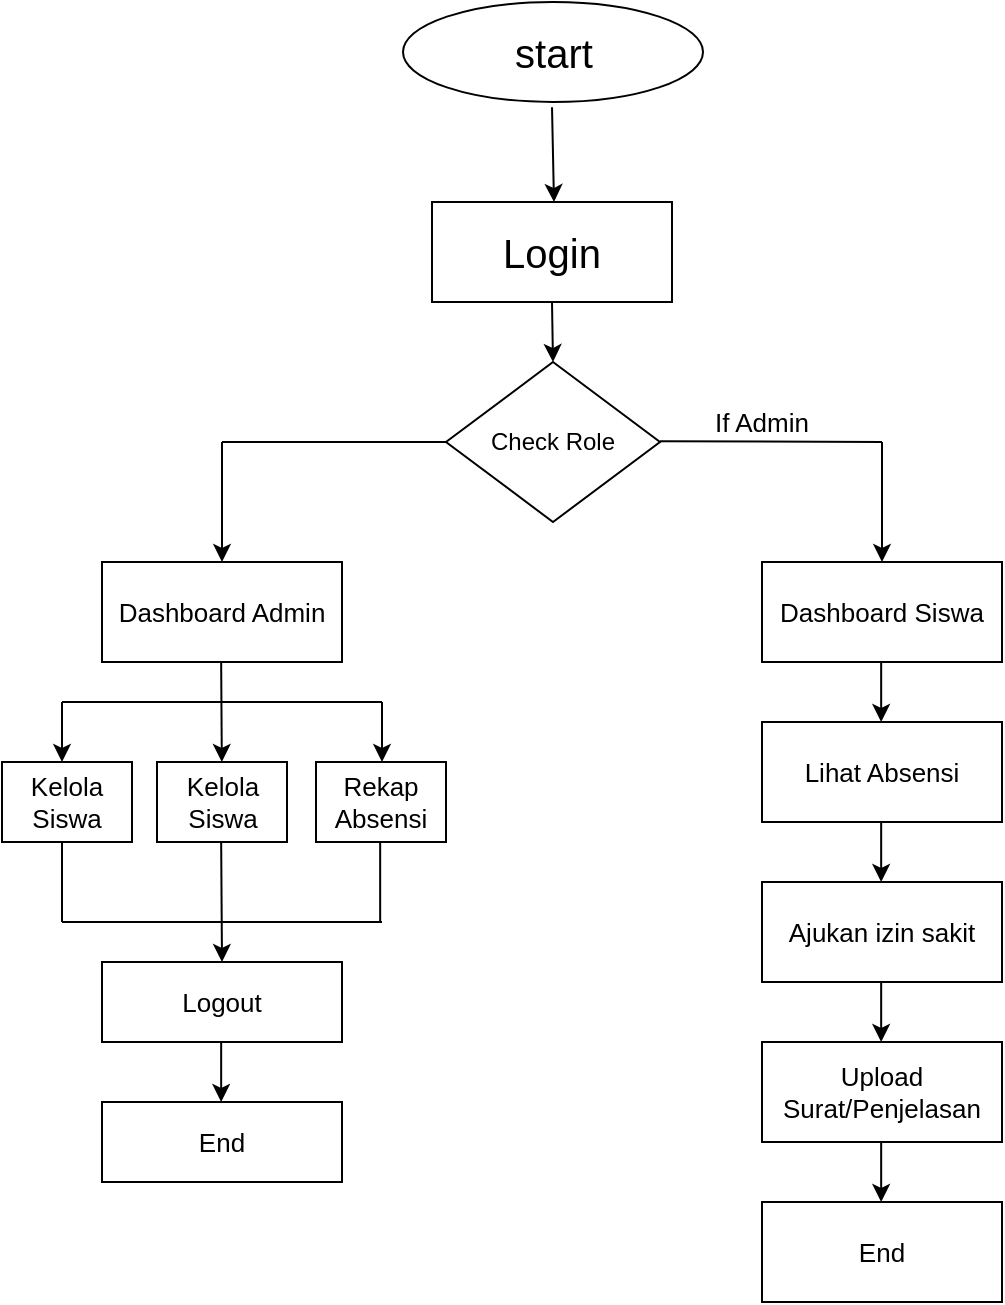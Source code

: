 <mxfile version="28.0.7">
  <diagram name="Page-1" id="AGSKsreDSlLz5hZn4wA5">
    <mxGraphModel dx="1246" dy="676" grid="1" gridSize="10" guides="1" tooltips="1" connect="1" arrows="1" fold="1" page="1" pageScale="1" pageWidth="850" pageHeight="1100" math="0" shadow="0">
      <root>
        <mxCell id="0" />
        <mxCell id="1" parent="0" />
        <mxCell id="nh3qLlso6irezQ9DI_YX-3" value="&lt;font style=&quot;font-size: 20px;&quot;&gt;start&lt;/font&gt;" style="ellipse;whiteSpace=wrap;html=1;" vertex="1" parent="1">
          <mxGeometry x="350.5" y="50" width="150" height="50" as="geometry" />
        </mxCell>
        <mxCell id="nh3qLlso6irezQ9DI_YX-4" value="" style="endArrow=classic;html=1;rounded=0;exitX=0.46;exitY=1.052;exitDx=0;exitDy=0;exitPerimeter=0;" edge="1" parent="1">
          <mxGeometry width="50" height="50" relative="1" as="geometry">
            <mxPoint x="425" y="102.6" as="sourcePoint" />
            <mxPoint x="426" y="150" as="targetPoint" />
          </mxGeometry>
        </mxCell>
        <mxCell id="nh3qLlso6irezQ9DI_YX-5" value="&lt;font style=&quot;font-size: 20px;&quot;&gt;Login&lt;/font&gt;" style="rounded=0;whiteSpace=wrap;html=1;" vertex="1" parent="1">
          <mxGeometry x="365" y="150" width="120" height="50" as="geometry" />
        </mxCell>
        <mxCell id="nh3qLlso6irezQ9DI_YX-6" value="&lt;font&gt;Check Role&lt;/font&gt;" style="rhombus;whiteSpace=wrap;html=1;fontSize=12;" vertex="1" parent="1">
          <mxGeometry x="372" y="230" width="107" height="80" as="geometry" />
        </mxCell>
        <mxCell id="nh3qLlso6irezQ9DI_YX-7" value="" style="endArrow=classic;html=1;rounded=0;entryX=0.5;entryY=0;entryDx=0;entryDy=0;exitX=0.5;exitY=1;exitDx=0;exitDy=0;" edge="1" parent="1" source="nh3qLlso6irezQ9DI_YX-5" target="nh3qLlso6irezQ9DI_YX-6">
          <mxGeometry width="50" height="50" relative="1" as="geometry">
            <mxPoint x="420" y="200" as="sourcePoint" />
            <mxPoint x="470" y="150" as="targetPoint" />
          </mxGeometry>
        </mxCell>
        <mxCell id="nh3qLlso6irezQ9DI_YX-8" value="" style="endArrow=none;html=1;rounded=0;" edge="1" parent="1">
          <mxGeometry width="50" height="50" relative="1" as="geometry">
            <mxPoint x="260" y="270" as="sourcePoint" />
            <mxPoint x="372" y="270" as="targetPoint" />
          </mxGeometry>
        </mxCell>
        <mxCell id="nh3qLlso6irezQ9DI_YX-11" value="" style="endArrow=classic;html=1;rounded=0;" edge="1" parent="1">
          <mxGeometry width="50" height="50" relative="1" as="geometry">
            <mxPoint x="260" y="270" as="sourcePoint" />
            <mxPoint x="260" y="330" as="targetPoint" />
          </mxGeometry>
        </mxCell>
        <mxCell id="nh3qLlso6irezQ9DI_YX-13" value="&lt;font style=&quot;font-size: 13px;&quot;&gt;Dashboard Admin&lt;/font&gt;" style="rounded=0;whiteSpace=wrap;html=1;fontSize=12;" vertex="1" parent="1">
          <mxGeometry x="200" y="330" width="120" height="50" as="geometry" />
        </mxCell>
        <mxCell id="nh3qLlso6irezQ9DI_YX-14" value="" style="endArrow=none;html=1;rounded=0;" edge="1" parent="1">
          <mxGeometry width="50" height="50" relative="1" as="geometry">
            <mxPoint x="479" y="269.58" as="sourcePoint" />
            <mxPoint x="590" y="270" as="targetPoint" />
          </mxGeometry>
        </mxCell>
        <mxCell id="nh3qLlso6irezQ9DI_YX-16" value="" style="endArrow=classic;html=1;rounded=0;" edge="1" parent="1">
          <mxGeometry width="50" height="50" relative="1" as="geometry">
            <mxPoint x="590" y="270" as="sourcePoint" />
            <mxPoint x="590" y="330" as="targetPoint" />
          </mxGeometry>
        </mxCell>
        <mxCell id="nh3qLlso6irezQ9DI_YX-17" value="&lt;font style=&quot;font-size: 13px;&quot;&gt;Dashboard Siswa&lt;/font&gt;" style="rounded=0;whiteSpace=wrap;html=1;fontSize=12;" vertex="1" parent="1">
          <mxGeometry x="530" y="330" width="120" height="50" as="geometry" />
        </mxCell>
        <mxCell id="nh3qLlso6irezQ9DI_YX-18" value="If Admin" style="text;html=1;align=center;verticalAlign=middle;whiteSpace=wrap;rounded=0;fontSize=13;" vertex="1" parent="1">
          <mxGeometry x="500" y="250" width="60" height="20" as="geometry" />
        </mxCell>
        <mxCell id="nh3qLlso6irezQ9DI_YX-19" value="" style="endArrow=classic;html=1;rounded=0;" edge="1" parent="1">
          <mxGeometry width="50" height="50" relative="1" as="geometry">
            <mxPoint x="589.58" y="380" as="sourcePoint" />
            <mxPoint x="589.58" y="410" as="targetPoint" />
          </mxGeometry>
        </mxCell>
        <mxCell id="nh3qLlso6irezQ9DI_YX-21" value="&lt;font style=&quot;font-size: 13px;&quot;&gt;Lihat Absensi&lt;/font&gt;" style="rounded=0;whiteSpace=wrap;html=1;fontSize=12;" vertex="1" parent="1">
          <mxGeometry x="530" y="410" width="120" height="50" as="geometry" />
        </mxCell>
        <mxCell id="nh3qLlso6irezQ9DI_YX-22" value="" style="endArrow=classic;html=1;rounded=0;" edge="1" parent="1">
          <mxGeometry width="50" height="50" relative="1" as="geometry">
            <mxPoint x="589.58" y="460" as="sourcePoint" />
            <mxPoint x="589.58" y="490" as="targetPoint" />
          </mxGeometry>
        </mxCell>
        <mxCell id="nh3qLlso6irezQ9DI_YX-23" value="&lt;font style=&quot;font-size: 13px;&quot;&gt;Ajukan izin sakit&lt;/font&gt;" style="rounded=0;whiteSpace=wrap;html=1;fontSize=12;" vertex="1" parent="1">
          <mxGeometry x="530" y="490" width="120" height="50" as="geometry" />
        </mxCell>
        <mxCell id="nh3qLlso6irezQ9DI_YX-26" value="" style="endArrow=classic;html=1;rounded=0;" edge="1" parent="1">
          <mxGeometry width="50" height="50" relative="1" as="geometry">
            <mxPoint x="589.58" y="540" as="sourcePoint" />
            <mxPoint x="589.58" y="570" as="targetPoint" />
          </mxGeometry>
        </mxCell>
        <mxCell id="nh3qLlso6irezQ9DI_YX-27" value="&lt;span style=&quot;font-size: 13px;&quot;&gt;Upload Surat/Penjelasan&lt;/span&gt;" style="rounded=0;whiteSpace=wrap;html=1;fontSize=12;" vertex="1" parent="1">
          <mxGeometry x="530" y="570" width="120" height="50" as="geometry" />
        </mxCell>
        <mxCell id="nh3qLlso6irezQ9DI_YX-28" value="" style="endArrow=classic;html=1;rounded=0;" edge="1" parent="1">
          <mxGeometry width="50" height="50" relative="1" as="geometry">
            <mxPoint x="259.58" y="380" as="sourcePoint" />
            <mxPoint x="259.92" y="430" as="targetPoint" />
          </mxGeometry>
        </mxCell>
        <mxCell id="nh3qLlso6irezQ9DI_YX-30" value="" style="endArrow=none;html=1;rounded=0;" edge="1" parent="1">
          <mxGeometry width="50" height="50" relative="1" as="geometry">
            <mxPoint x="180" y="400" as="sourcePoint" />
            <mxPoint x="340" y="400" as="targetPoint" />
          </mxGeometry>
        </mxCell>
        <mxCell id="nh3qLlso6irezQ9DI_YX-31" value="&lt;font style=&quot;font-size: 13px;&quot;&gt;Kelola Siswa&lt;/font&gt;" style="rounded=0;whiteSpace=wrap;html=1;fontSize=12;" vertex="1" parent="1">
          <mxGeometry x="227.5" y="430" width="65" height="40" as="geometry" />
        </mxCell>
        <mxCell id="nh3qLlso6irezQ9DI_YX-32" value="" style="endArrow=classic;html=1;rounded=0;" edge="1" parent="1">
          <mxGeometry width="50" height="50" relative="1" as="geometry">
            <mxPoint x="180" y="400" as="sourcePoint" />
            <mxPoint x="180" y="430" as="targetPoint" />
          </mxGeometry>
        </mxCell>
        <mxCell id="nh3qLlso6irezQ9DI_YX-33" value="&lt;font style=&quot;font-size: 13px;&quot;&gt;Kelola Siswa&lt;/font&gt;" style="rounded=0;whiteSpace=wrap;html=1;fontSize=12;" vertex="1" parent="1">
          <mxGeometry x="150" y="430" width="65" height="40" as="geometry" />
        </mxCell>
        <mxCell id="nh3qLlso6irezQ9DI_YX-34" value="&lt;font style=&quot;font-size: 13px;&quot;&gt;Rekap Absensi&lt;/font&gt;" style="rounded=0;whiteSpace=wrap;html=1;fontSize=12;" vertex="1" parent="1">
          <mxGeometry x="307" y="430" width="65" height="40" as="geometry" />
        </mxCell>
        <mxCell id="nh3qLlso6irezQ9DI_YX-35" value="" style="endArrow=classic;html=1;rounded=0;" edge="1" parent="1">
          <mxGeometry width="50" height="50" relative="1" as="geometry">
            <mxPoint x="340" y="400" as="sourcePoint" />
            <mxPoint x="340" y="430" as="targetPoint" />
          </mxGeometry>
        </mxCell>
        <mxCell id="nh3qLlso6irezQ9DI_YX-36" value="" style="endArrow=none;html=1;rounded=0;" edge="1" parent="1">
          <mxGeometry width="50" height="50" relative="1" as="geometry">
            <mxPoint x="180" y="510" as="sourcePoint" />
            <mxPoint x="180" y="470" as="targetPoint" />
          </mxGeometry>
        </mxCell>
        <mxCell id="nh3qLlso6irezQ9DI_YX-37" value="" style="endArrow=none;html=1;rounded=0;" edge="1" parent="1">
          <mxGeometry width="50" height="50" relative="1" as="geometry">
            <mxPoint x="339.08" y="510" as="sourcePoint" />
            <mxPoint x="339.08" y="470" as="targetPoint" />
          </mxGeometry>
        </mxCell>
        <mxCell id="nh3qLlso6irezQ9DI_YX-38" value="" style="endArrow=none;html=1;rounded=0;" edge="1" parent="1">
          <mxGeometry width="50" height="50" relative="1" as="geometry">
            <mxPoint x="180" y="510" as="sourcePoint" />
            <mxPoint x="340" y="510" as="targetPoint" />
          </mxGeometry>
        </mxCell>
        <mxCell id="nh3qLlso6irezQ9DI_YX-39" value="" style="endArrow=classic;html=1;rounded=0;" edge="1" parent="1">
          <mxGeometry width="50" height="50" relative="1" as="geometry">
            <mxPoint x="259.58" y="470" as="sourcePoint" />
            <mxPoint x="260" y="530" as="targetPoint" />
          </mxGeometry>
        </mxCell>
        <mxCell id="nh3qLlso6irezQ9DI_YX-40" value="&lt;font style=&quot;font-size: 13px;&quot;&gt;Logout&lt;/font&gt;" style="rounded=0;whiteSpace=wrap;html=1;fontSize=12;" vertex="1" parent="1">
          <mxGeometry x="200" y="530" width="120" height="40" as="geometry" />
        </mxCell>
        <mxCell id="nh3qLlso6irezQ9DI_YX-41" value="" style="endArrow=classic;html=1;rounded=0;" edge="1" parent="1">
          <mxGeometry width="50" height="50" relative="1" as="geometry">
            <mxPoint x="259.58" y="570" as="sourcePoint" />
            <mxPoint x="259.58" y="600" as="targetPoint" />
          </mxGeometry>
        </mxCell>
        <mxCell id="nh3qLlso6irezQ9DI_YX-42" value="&lt;font style=&quot;font-size: 13px;&quot;&gt;End&lt;/font&gt;" style="rounded=0;whiteSpace=wrap;html=1;fontSize=12;" vertex="1" parent="1">
          <mxGeometry x="200" y="600" width="120" height="40" as="geometry" />
        </mxCell>
        <mxCell id="nh3qLlso6irezQ9DI_YX-43" value="" style="endArrow=classic;html=1;rounded=0;" edge="1" parent="1">
          <mxGeometry width="50" height="50" relative="1" as="geometry">
            <mxPoint x="589.58" y="620" as="sourcePoint" />
            <mxPoint x="589.58" y="650" as="targetPoint" />
          </mxGeometry>
        </mxCell>
        <mxCell id="nh3qLlso6irezQ9DI_YX-44" value="&lt;font style=&quot;font-size: 13px;&quot;&gt;End&lt;/font&gt;" style="rounded=0;whiteSpace=wrap;html=1;fontSize=12;" vertex="1" parent="1">
          <mxGeometry x="530" y="650" width="120" height="50" as="geometry" />
        </mxCell>
      </root>
    </mxGraphModel>
  </diagram>
</mxfile>
